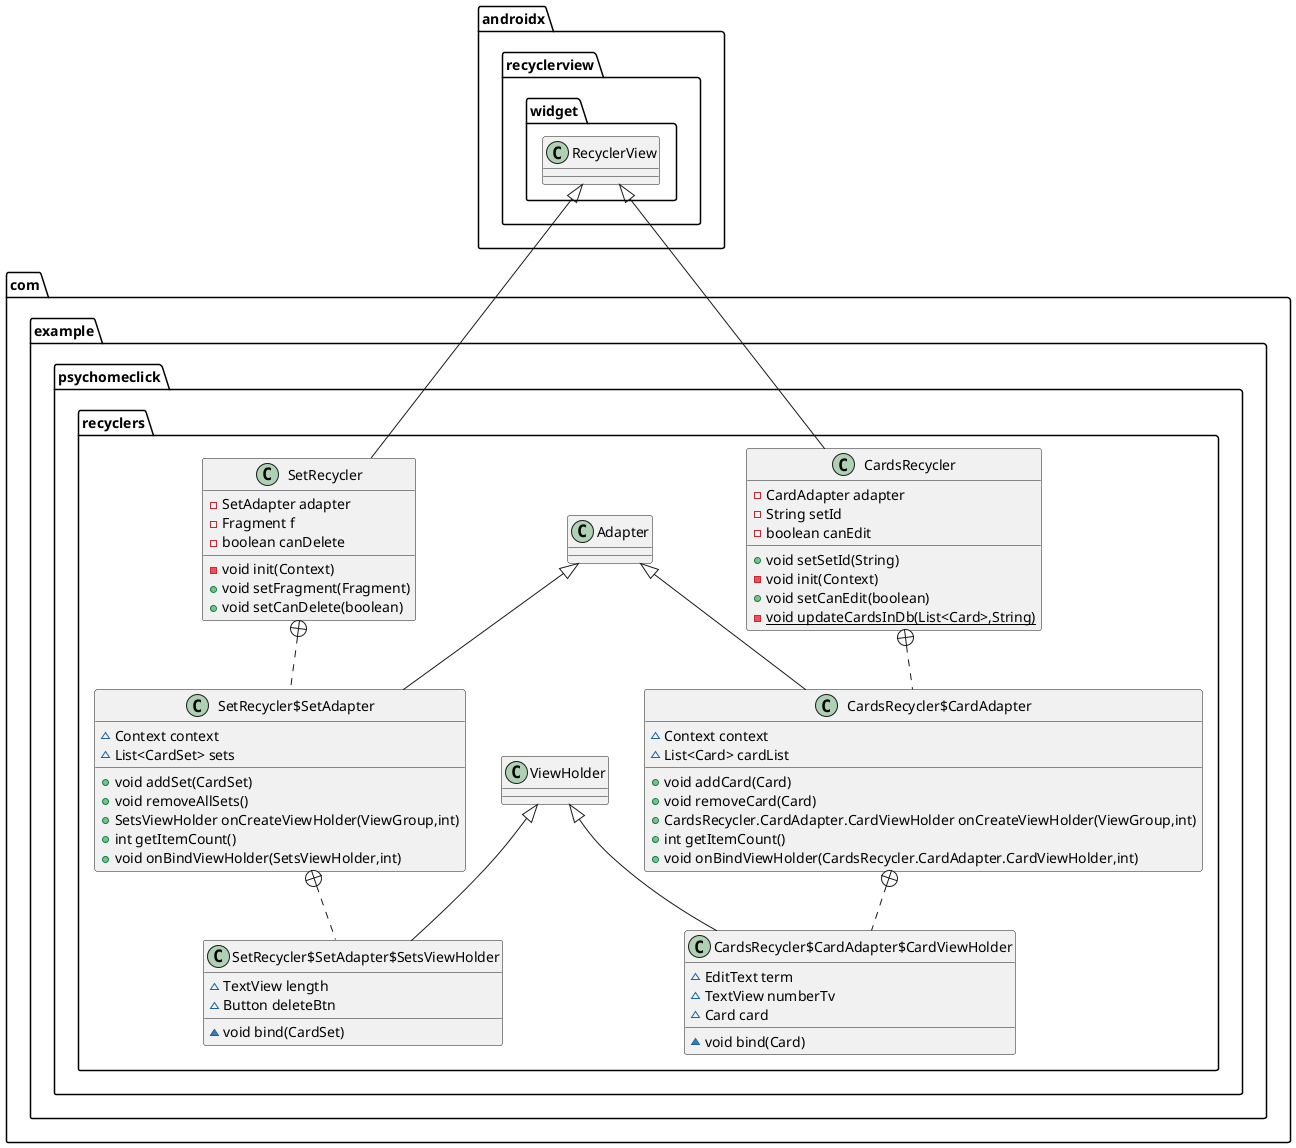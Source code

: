 @startuml
class com.example.psychomeclick.recyclers.SetRecycler {
- SetAdapter adapter
- Fragment f
- boolean canDelete
- void init(Context)
+ void setFragment(Fragment)
+ void setCanDelete(boolean)
}


class com.example.psychomeclick.recyclers.SetRecycler$SetAdapter {
~ Context context
~ List<CardSet> sets
+ void addSet(CardSet)
+ void removeAllSets()
+ SetsViewHolder onCreateViewHolder(ViewGroup,int)
+ int getItemCount()
+ void onBindViewHolder(SetsViewHolder,int)
}


class com.example.psychomeclick.recyclers.SetRecycler$SetAdapter$SetsViewHolder {
~ TextView length
~ Button deleteBtn
~ void bind(CardSet)
}


class com.example.psychomeclick.recyclers.CardsRecycler {
- CardAdapter adapter
- String setId
- boolean canEdit
+ void setSetId(String)
- void init(Context)
+ void setCanEdit(boolean)
- {static} void updateCardsInDb(List<Card>,String)
}


class com.example.psychomeclick.recyclers.CardsRecycler$CardAdapter {
~ Context context
~ List<Card> cardList
+ void addCard(Card)
+ void removeCard(Card)
+ CardsRecycler.CardAdapter.CardViewHolder onCreateViewHolder(ViewGroup,int)
+ int getItemCount()
+ void onBindViewHolder(CardsRecycler.CardAdapter.CardViewHolder,int)
}


class com.example.psychomeclick.recyclers.CardsRecycler$CardAdapter$CardViewHolder {
~ EditText term
~ TextView numberTv
~ Card card
~ void bind(Card)
}




androidx.recyclerview.widget.RecyclerView <|-- com.example.psychomeclick.recyclers.SetRecycler
com.example.psychomeclick.recyclers.SetRecycler +.. com.example.psychomeclick.recyclers.SetRecycler$SetAdapter
com.example.psychomeclick.recyclers.Adapter <|-- com.example.psychomeclick.recyclers.SetRecycler$SetAdapter
com.example.psychomeclick.recyclers.SetRecycler$SetAdapter +.. com.example.psychomeclick.recyclers.SetRecycler$SetAdapter$SetsViewHolder
com.example.psychomeclick.recyclers.ViewHolder <|-- com.example.psychomeclick.recyclers.SetRecycler$SetAdapter$SetsViewHolder
androidx.recyclerview.widget.RecyclerView <|-- com.example.psychomeclick.recyclers.CardsRecycler
com.example.psychomeclick.recyclers.CardsRecycler +.. com.example.psychomeclick.recyclers.CardsRecycler$CardAdapter
com.example.psychomeclick.recyclers.Adapter <|-- com.example.psychomeclick.recyclers.CardsRecycler$CardAdapter
com.example.psychomeclick.recyclers.CardsRecycler$CardAdapter +.. com.example.psychomeclick.recyclers.CardsRecycler$CardAdapter$CardViewHolder
com.example.psychomeclick.recyclers.ViewHolder <|-- com.example.psychomeclick.recyclers.CardsRecycler$CardAdapter$CardViewHolder
@enduml